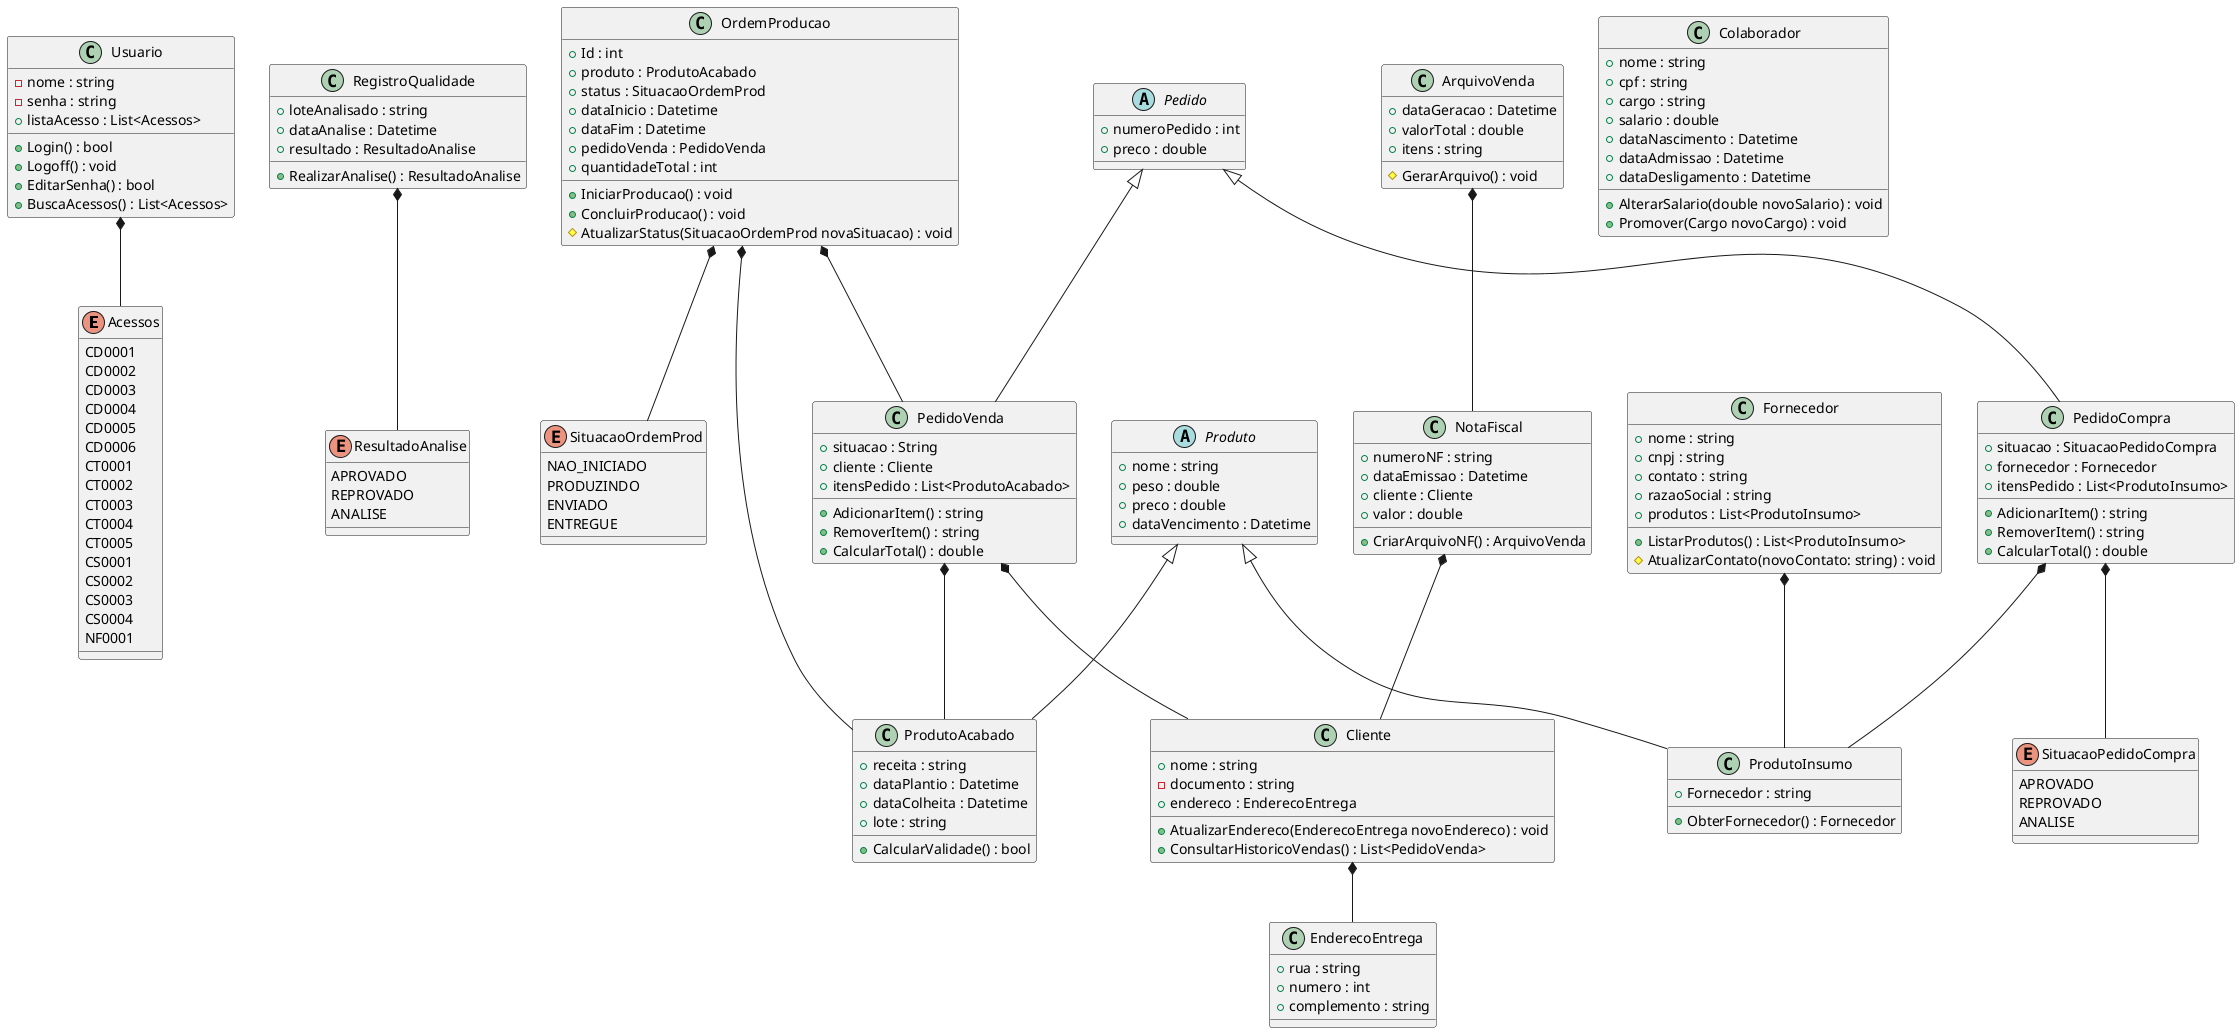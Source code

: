 @startuml classes




    enum Acessos {
        CD0001
        CD0002
        CD0003
        CD0004
        CD0005
        CD0006
        CT0001
        CT0002
        CT0003
        CT0004
        CT0005
        CS0001
        CS0002
        CS0003
        CS0004
        NF0001
    }




    enum ResultadoAnalise {
        APROVADO
        REPROVADO
        ANALISE
    }




    enum SituacaoOrdemProd {
        NAO_INICIADO
        PRODUZINDO
        ENVIADO
        ENTREGUE
    }




    enum SituacaoPedidoCompra {
        APROVADO
        REPROVADO
        ANALISE
    }




    abstract class Produto{
        + nome : string
        + peso : double
        + preco : double
        + dataVencimento : Datetime
    }




    class ProdutoAcabado {
        + receita : string
        + dataPlantio : Datetime
        + dataColheita : Datetime
        + lote : string
        + CalcularValidade() : bool
    }




    class ProdutoInsumo {
        + Fornecedor : string
        + ObterFornecedor() : Fornecedor
    }




    class Usuario{
        - nome : string
        - senha : string
        + listaAcesso : List<Acessos>
        + Login() : bool
        + Logoff() : void
        + EditarSenha() : bool
        + BuscaAcessos() : List<Acessos>
    }




    class RegistroQualidade {
        + loteAnalisado : string
        + dataAnalise : Datetime
        + resultado : ResultadoAnalise
        + RealizarAnalise() : ResultadoAnalise
    }




    class Fornecedor {
        + nome : string
        + cnpj : string
        + contato : string
        + razaoSocial : string
        + produtos : List<ProdutoInsumo>
        + ListarProdutos() : List<ProdutoInsumo>
        # AtualizarContato(novoContato: string) : void
    }




    class Cliente {
        + nome : string
        - documento : string
        + endereco : EnderecoEntrega
        + AtualizarEndereco(EnderecoEntrega novoEndereco) : void
        + ConsultarHistoricoVendas() : List<PedidoVenda>
    }




    abstract class Pedido {
        + numeroPedido : int
        + preco : double
    }




    class PedidoVenda {
        + situacao : String
        + cliente : Cliente
        + itensPedido : List<ProdutoAcabado>
        + AdicionarItem() : string
        + RemoverItem() : string
        + CalcularTotal() : double
    }




    class PedidoCompra {
        + situacao : SituacaoPedidoCompra
        + fornecedor : Fornecedor
        + itensPedido : List<ProdutoInsumo>
        + AdicionarItem() : string
        + RemoverItem() : string
        + CalcularTotal() : double
    }




    class EnderecoEntrega {
        + rua : string
        + numero : int
        + complemento : string
    }




    class ArquivoVenda{
        + dataGeracao : Datetime
        + valorTotal : double
        + itens : string
        # GerarArquivo() : void
    }


    class Colaborador {
        + nome : string
        + cpf : string
        + cargo : string
        + salario : double
        + dataNascimento : Datetime
        + dataAdmissao : Datetime
        + dataDesligamento : Datetime
        + AlterarSalario(double novoSalario) : void
        + Promover(Cargo novoCargo) : void
    }




    class NotaFiscal {
        + numeroNF : string
        + dataEmissao : Datetime
        + cliente : Cliente
        + valor : double
        + CriarArquivoNF() : ArquivoVenda
    }




    class OrdemProducao {
        + Id : int  
        + produto : ProdutoAcabado
        + status : SituacaoOrdemProd
        + dataInicio : Datetime
        + dataFim : Datetime
        + pedidoVenda : PedidoVenda
        + quantidadeTotal : int
        + IniciarProducao() : void
        + ConcluirProducao() : void
        # AtualizarStatus(SituacaoOrdemProd novaSituacao) : void
    }




Usuario           *-- Acessos
RegistroQualidade *-- ResultadoAnalise
Fornecedor        *-- ProdutoInsumo
PedidoCompra      *-- SituacaoPedidoCompra
PedidoVenda       *-- Cliente
Cliente           *-- EnderecoEntrega
NotaFiscal        *-- Cliente
OrdemProducao     *-- SituacaoOrdemProd




Produto <|-- ProdutoAcabado
Produto <|-- ProdutoInsumo
Pedido  <|-- PedidoCompra
Pedido  <|-- PedidoVenda




PedidoVenda   *-- ProdutoAcabado
PedidoCompra  *-- ProdutoInsumo
OrdemProducao *-- ProdutoAcabado
ArquivoVenda  *-- NotaFiscal
OrdemProducao *-- PedidoVenda




@enduml
